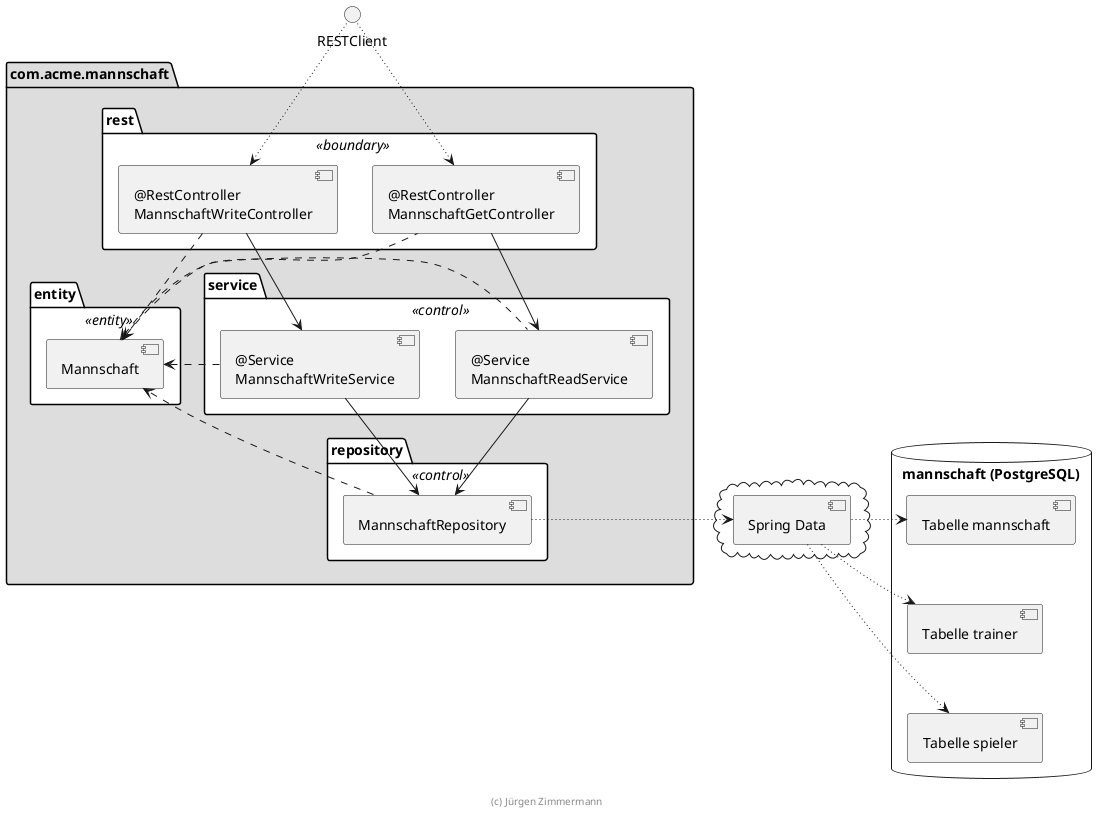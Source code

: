 @startuml Komponenten

package com.acme.mannschaft #DDDDDD {
    package rest <<boundary>> #FFFFFF {
        [@RestController\nMannschaftGetController] as MannschaftGetController
        [@RestController\nMannschaftWriteController] as MannschaftWriteController
    }

    package service <<control>> #FFFFFF {
        [@Service\nMannschaftReadService] as MannschaftReadService
        [@Service\nMannschaftWriteService] as MannschaftWriteService
    }

    package repository <<control>> #FFFFFF {
        [MannschaftRepository]
    }

    package entity <<entity>> #FFFFFF {
        [Mannschaft]
    }
}

cloud {
    [Spring Data]
}

database "mannschaft (PostgreSQL)" {
    [Tabelle mannschaft]
    [Tabelle spieler]
    [Tabelle trainer]

    [Tabelle mannschaft] -[hidden]-> [Tabelle trainer]
    [Tabelle trainer] -[hidden]-> [Tabelle spieler]
}

RESTClient ~~> [MannschaftGetController]
RESTClient ~~> [MannschaftWriteController]

[MannschaftGetController] --> [MannschaftReadService]
[MannschaftWriteController] --> [MannschaftWriteService]
[MannschaftReadService] --> [MannschaftRepository]
[MannschaftWriteService] --> [MannschaftRepository]

[MannschaftGetController] .left.> [Mannschaft]
[MannschaftWriteController] ..> [Mannschaft]
[MannschaftReadService] .left.> [Mannschaft]
[MannschaftWriteService] ..> [Mannschaft]
[MannschaftRepository] ..> [Mannschaft]

[MannschaftRepository] ~right~> [Spring Data]
[Spring Data] ~right~> [Tabelle mannschaft]
[Spring Data] ~~> [Tabelle trainer]
[Spring Data] ~~> [Tabelle spieler]

footer (c) Jürgen Zimmermann

@enduml
